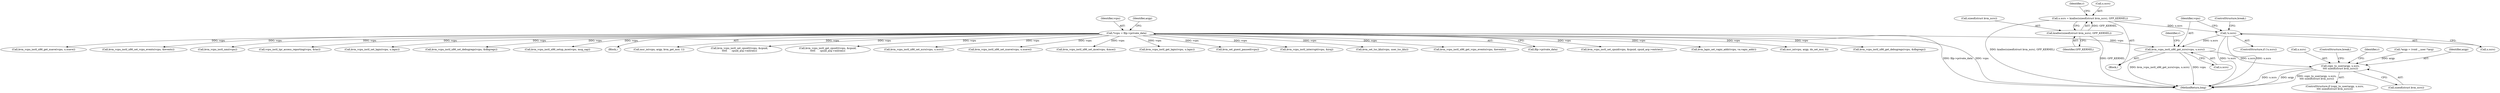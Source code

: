 digraph "0_linux_fda4e2e85589191b123d31cdc21fd33ee70f50fd_3@pointer" {
"1000681" [label="(Call,kvm_vcpu_ioctl_x86_get_xcrs(vcpu, u.xcrs))"];
"1000106" [label="(Call,*vcpu = filp->private_data)"];
"1000676" [label="(Call,!u.xcrs)"];
"1000663" [label="(Call,u.xcrs = kzalloc(sizeof(struct kvm_xcrs), GFP_KERNEL))"];
"1000667" [label="(Call,kzalloc(sizeof(struct kvm_xcrs), GFP_KERNEL))"];
"1000691" [label="(Call,copy_to_user(argp, u.xcrs,\n\t\t\t\t sizeof(struct kvm_xcrs)))"];
"1000698" [label="(ControlStructure,break;)"];
"1000655" [label="(Call,kvm_vcpu_ioctl_x86_set_xsave(vcpu, u.xsave))"];
"1000662" [label="(Block,)"];
"1000672" [label="(Identifier,r)"];
"1000493" [label="(Call,kvm_vcpu_ioctl_x86_set_mce(vcpu, &mce))"];
"1000700" [label="(Identifier,r)"];
"1000670" [label="(Identifier,GFP_KERNEL)"];
"1000161" [label="(Call,kvm_vcpu_ioctl_get_lapic(vcpu, u.lapic))"];
"1000779" [label="(Call,kvm_set_guest_paused(vcpu))"];
"1000687" [label="(Identifier,r)"];
"1000668" [label="(Call,sizeof(struct kvm_xcrs))"];
"1000246" [label="(Call,kvm_vcpu_ioctl_interrupt(vcpu, &irq))"];
"1000758" [label="(Call,kvm_set_tsc_khz(vcpu, user_tsc_khz))"];
"1000112" [label="(Call,*argp = (void __user *)arg)"];
"1000107" [label="(Identifier,vcpu)"];
"1000501" [label="(Call,kvm_vcpu_ioctl_x86_get_vcpu_events(vcpu, &events))"];
"1000108" [label="(Call,filp->private_data)"];
"1000113" [label="(Identifier,argp)"];
"1000680" [label="(ControlStructure,break;)"];
"1000279" [label="(Call,kvm_vcpu_ioctl_set_cpuid(vcpu, &cpuid, cpuid_arg->entries))"];
"1000449" [label="(Call,kvm_lapic_set_vapic_addr(vcpu, va.vapic_addr))"];
"1000375" [label="(Call,msr_io(vcpu, argp, do_set_msr, 0))"];
"1000546" [label="(Call,kvm_vcpu_ioctl_x86_get_debugregs(vcpu, &dbgregs))"];
"1000608" [label="(Call,kvm_vcpu_ioctl_x86_get_xsave(vcpu, u.xsave))"];
"1000538" [label="(Call,kvm_vcpu_ioctl_x86_set_vcpu_events(vcpu, &events))"];
"1000675" [label="(ControlStructure,if (!u.xcrs))"];
"1000681" [label="(Call,kvm_vcpu_ioctl_x86_get_xcrs(vcpu, u.xcrs))"];
"1000667" [label="(Call,kzalloc(sizeof(struct kvm_xcrs), GFP_KERNEL))"];
"1000106" [label="(Call,*vcpu = filp->private_data)"];
"1000696" [label="(Call,sizeof(struct kvm_xcrs))"];
"1000692" [label="(Identifier,argp)"];
"1000683" [label="(Call,u.xcrs)"];
"1000255" [label="(Call,kvm_vcpu_ioctl_nmi(vcpu))"];
"1000398" [label="(Call,vcpu_ioctl_tpr_access_reporting(vcpu, &tac))"];
"1000223" [label="(Call,kvm_vcpu_ioctl_set_lapic(vcpu, u.lapic))"];
"1000682" [label="(Identifier,vcpu)"];
"1000583" [label="(Call,kvm_vcpu_ioctl_x86_set_debugregs(vcpu, &dbgregs))"];
"1000693" [label="(Call,u.xcrs)"];
"1000794" [label="(MethodReturn,long)"];
"1000472" [label="(Call,kvm_vcpu_ioctl_x86_setup_mce(vcpu, mcg_cap))"];
"1000104" [label="(Block,)"];
"1000691" [label="(Call,copy_to_user(argp, u.xcrs,\n\t\t\t\t sizeof(struct kvm_xcrs)))"];
"1000663" [label="(Call,u.xcrs = kzalloc(sizeof(struct kvm_xcrs), GFP_KERNEL))"];
"1000664" [label="(Call,u.xcrs)"];
"1000690" [label="(ControlStructure,if (copy_to_user(argp, u.xcrs,\n\t\t\t\t sizeof(struct kvm_xcrs))))"];
"1000366" [label="(Call,msr_io(vcpu, argp, kvm_get_msr, 1))"];
"1000677" [label="(Call,u.xcrs)"];
"1000308" [label="(Call,kvm_vcpu_ioctl_set_cpuid2(vcpu, &cpuid,\n\t\t\t\t\t      cpuid_arg->entries))"];
"1000337" [label="(Call,kvm_vcpu_ioctl_get_cpuid2(vcpu, &cpuid,\n\t\t\t\t\t      cpuid_arg->entries))"];
"1000676" [label="(Call,!u.xcrs)"];
"1000728" [label="(Call,kvm_vcpu_ioctl_x86_set_xcrs(vcpu, u.xcrs))"];
"1000681" -> "1000662"  [label="AST: "];
"1000681" -> "1000683"  [label="CFG: "];
"1000682" -> "1000681"  [label="AST: "];
"1000683" -> "1000681"  [label="AST: "];
"1000687" -> "1000681"  [label="CFG: "];
"1000681" -> "1000794"  [label="DDG: kvm_vcpu_ioctl_x86_get_xcrs(vcpu, u.xcrs)"];
"1000681" -> "1000794"  [label="DDG: vcpu"];
"1000106" -> "1000681"  [label="DDG: vcpu"];
"1000676" -> "1000681"  [label="DDG: u.xcrs"];
"1000681" -> "1000691"  [label="DDG: u.xcrs"];
"1000106" -> "1000104"  [label="AST: "];
"1000106" -> "1000108"  [label="CFG: "];
"1000107" -> "1000106"  [label="AST: "];
"1000108" -> "1000106"  [label="AST: "];
"1000113" -> "1000106"  [label="CFG: "];
"1000106" -> "1000794"  [label="DDG: filp->private_data"];
"1000106" -> "1000794"  [label="DDG: vcpu"];
"1000106" -> "1000161"  [label="DDG: vcpu"];
"1000106" -> "1000223"  [label="DDG: vcpu"];
"1000106" -> "1000246"  [label="DDG: vcpu"];
"1000106" -> "1000255"  [label="DDG: vcpu"];
"1000106" -> "1000279"  [label="DDG: vcpu"];
"1000106" -> "1000308"  [label="DDG: vcpu"];
"1000106" -> "1000337"  [label="DDG: vcpu"];
"1000106" -> "1000366"  [label="DDG: vcpu"];
"1000106" -> "1000375"  [label="DDG: vcpu"];
"1000106" -> "1000398"  [label="DDG: vcpu"];
"1000106" -> "1000449"  [label="DDG: vcpu"];
"1000106" -> "1000472"  [label="DDG: vcpu"];
"1000106" -> "1000493"  [label="DDG: vcpu"];
"1000106" -> "1000501"  [label="DDG: vcpu"];
"1000106" -> "1000538"  [label="DDG: vcpu"];
"1000106" -> "1000546"  [label="DDG: vcpu"];
"1000106" -> "1000583"  [label="DDG: vcpu"];
"1000106" -> "1000608"  [label="DDG: vcpu"];
"1000106" -> "1000655"  [label="DDG: vcpu"];
"1000106" -> "1000728"  [label="DDG: vcpu"];
"1000106" -> "1000758"  [label="DDG: vcpu"];
"1000106" -> "1000779"  [label="DDG: vcpu"];
"1000676" -> "1000675"  [label="AST: "];
"1000676" -> "1000677"  [label="CFG: "];
"1000677" -> "1000676"  [label="AST: "];
"1000680" -> "1000676"  [label="CFG: "];
"1000682" -> "1000676"  [label="CFG: "];
"1000676" -> "1000794"  [label="DDG: !u.xcrs"];
"1000676" -> "1000794"  [label="DDG: u.xcrs"];
"1000663" -> "1000676"  [label="DDG: u.xcrs"];
"1000663" -> "1000662"  [label="AST: "];
"1000663" -> "1000667"  [label="CFG: "];
"1000664" -> "1000663"  [label="AST: "];
"1000667" -> "1000663"  [label="AST: "];
"1000672" -> "1000663"  [label="CFG: "];
"1000663" -> "1000794"  [label="DDG: kzalloc(sizeof(struct kvm_xcrs), GFP_KERNEL)"];
"1000667" -> "1000663"  [label="DDG: GFP_KERNEL"];
"1000667" -> "1000670"  [label="CFG: "];
"1000668" -> "1000667"  [label="AST: "];
"1000670" -> "1000667"  [label="AST: "];
"1000667" -> "1000794"  [label="DDG: GFP_KERNEL"];
"1000691" -> "1000690"  [label="AST: "];
"1000691" -> "1000696"  [label="CFG: "];
"1000692" -> "1000691"  [label="AST: "];
"1000693" -> "1000691"  [label="AST: "];
"1000696" -> "1000691"  [label="AST: "];
"1000698" -> "1000691"  [label="CFG: "];
"1000700" -> "1000691"  [label="CFG: "];
"1000691" -> "1000794"  [label="DDG: u.xcrs"];
"1000691" -> "1000794"  [label="DDG: argp"];
"1000691" -> "1000794"  [label="DDG: copy_to_user(argp, u.xcrs,\n\t\t\t\t sizeof(struct kvm_xcrs))"];
"1000112" -> "1000691"  [label="DDG: argp"];
}
